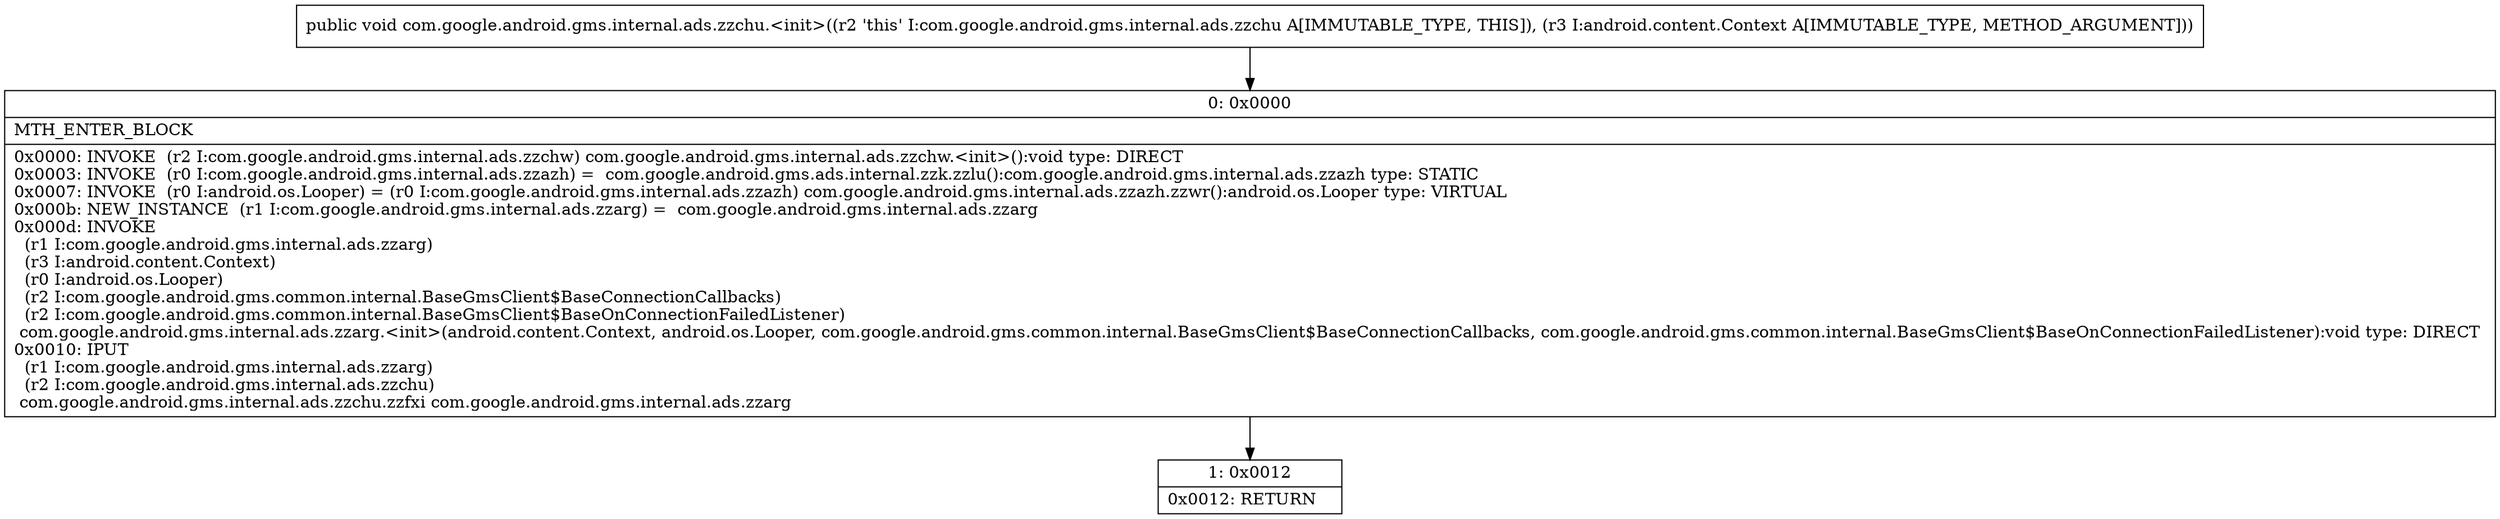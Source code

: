 digraph "CFG forcom.google.android.gms.internal.ads.zzchu.\<init\>(Landroid\/content\/Context;)V" {
Node_0 [shape=record,label="{0\:\ 0x0000|MTH_ENTER_BLOCK\l|0x0000: INVOKE  (r2 I:com.google.android.gms.internal.ads.zzchw) com.google.android.gms.internal.ads.zzchw.\<init\>():void type: DIRECT \l0x0003: INVOKE  (r0 I:com.google.android.gms.internal.ads.zzazh) =  com.google.android.gms.ads.internal.zzk.zzlu():com.google.android.gms.internal.ads.zzazh type: STATIC \l0x0007: INVOKE  (r0 I:android.os.Looper) = (r0 I:com.google.android.gms.internal.ads.zzazh) com.google.android.gms.internal.ads.zzazh.zzwr():android.os.Looper type: VIRTUAL \l0x000b: NEW_INSTANCE  (r1 I:com.google.android.gms.internal.ads.zzarg) =  com.google.android.gms.internal.ads.zzarg \l0x000d: INVOKE  \l  (r1 I:com.google.android.gms.internal.ads.zzarg)\l  (r3 I:android.content.Context)\l  (r0 I:android.os.Looper)\l  (r2 I:com.google.android.gms.common.internal.BaseGmsClient$BaseConnectionCallbacks)\l  (r2 I:com.google.android.gms.common.internal.BaseGmsClient$BaseOnConnectionFailedListener)\l com.google.android.gms.internal.ads.zzarg.\<init\>(android.content.Context, android.os.Looper, com.google.android.gms.common.internal.BaseGmsClient$BaseConnectionCallbacks, com.google.android.gms.common.internal.BaseGmsClient$BaseOnConnectionFailedListener):void type: DIRECT \l0x0010: IPUT  \l  (r1 I:com.google.android.gms.internal.ads.zzarg)\l  (r2 I:com.google.android.gms.internal.ads.zzchu)\l com.google.android.gms.internal.ads.zzchu.zzfxi com.google.android.gms.internal.ads.zzarg \l}"];
Node_1 [shape=record,label="{1\:\ 0x0012|0x0012: RETURN   \l}"];
MethodNode[shape=record,label="{public void com.google.android.gms.internal.ads.zzchu.\<init\>((r2 'this' I:com.google.android.gms.internal.ads.zzchu A[IMMUTABLE_TYPE, THIS]), (r3 I:android.content.Context A[IMMUTABLE_TYPE, METHOD_ARGUMENT])) }"];
MethodNode -> Node_0;
Node_0 -> Node_1;
}

